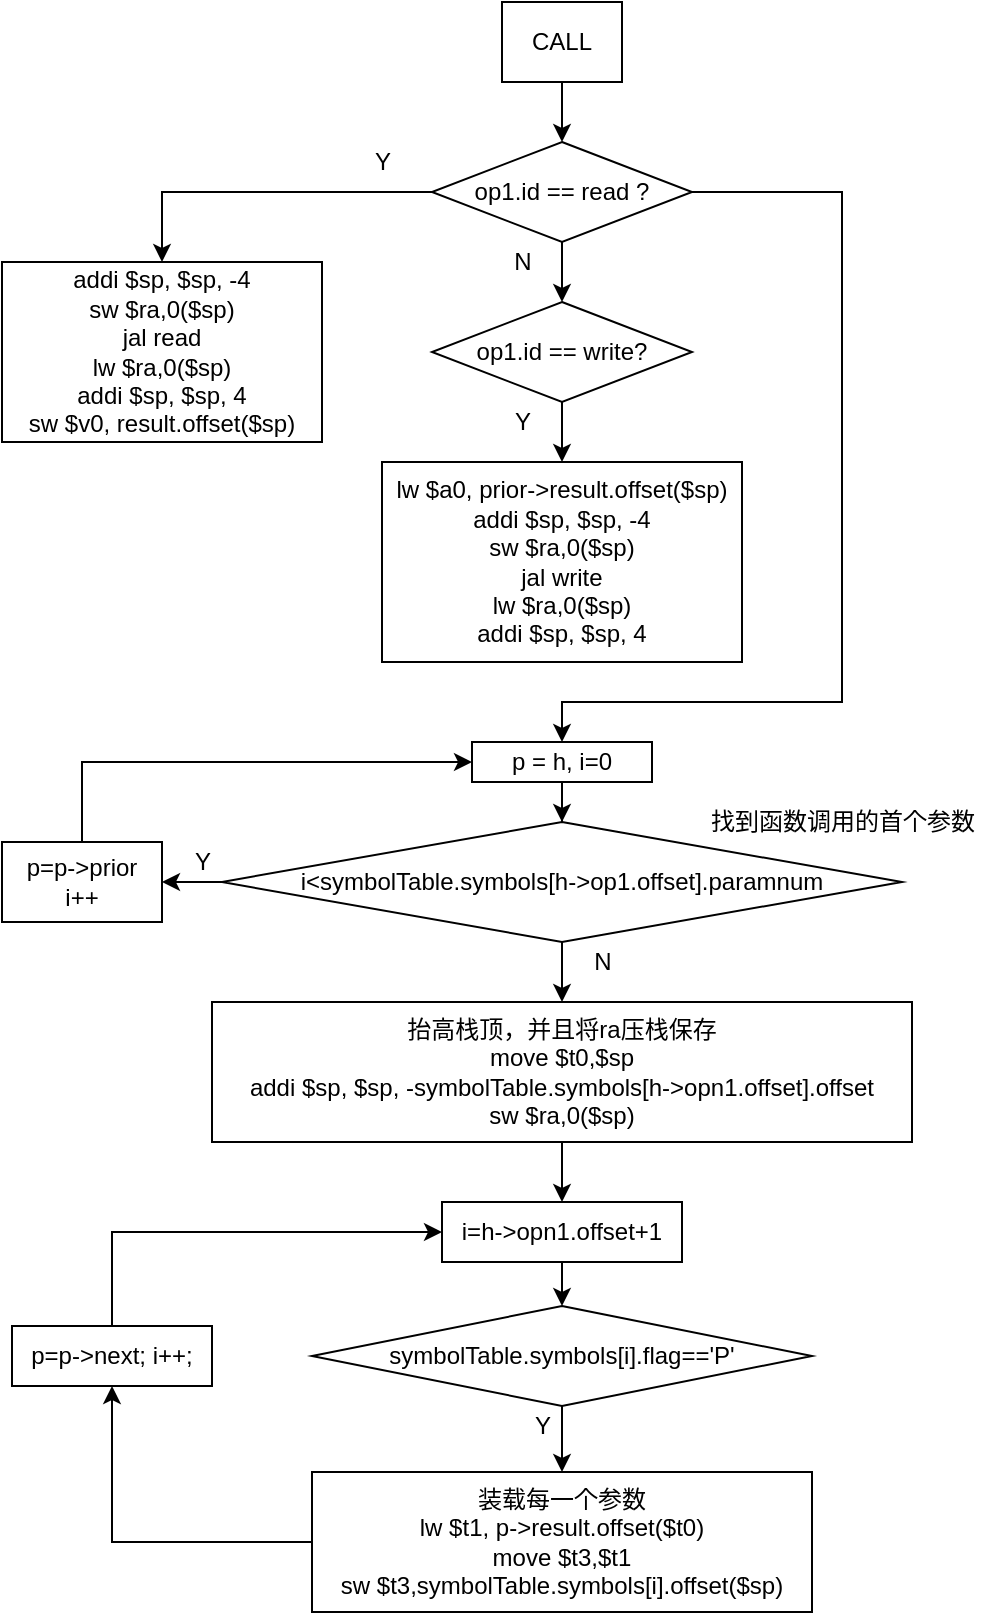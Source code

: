 <mxfile version="14.1.3" type="github">
  <diagram id="GfPdDBj2nY77ngwUE2eu" name="第 1 页">
    <mxGraphModel dx="711" dy="655" grid="1" gridSize="10" guides="1" tooltips="1" connect="1" arrows="1" fold="1" page="1" pageScale="1" pageWidth="2336" pageHeight="1654" math="0" shadow="0">
      <root>
        <mxCell id="0" />
        <mxCell id="1" parent="0" />
        <mxCell id="Vk-YHddnxNWAiO7JuI4h-3" style="edgeStyle=orthogonalEdgeStyle;rounded=0;orthogonalLoop=1;jettySize=auto;html=1;" edge="1" parent="1" source="Vk-YHddnxNWAiO7JuI4h-1" target="Vk-YHddnxNWAiO7JuI4h-2">
          <mxGeometry relative="1" as="geometry" />
        </mxCell>
        <mxCell id="Vk-YHddnxNWAiO7JuI4h-1" value="CALL" style="rounded=0;whiteSpace=wrap;html=1;" vertex="1" parent="1">
          <mxGeometry x="290" y="150" width="60" height="40" as="geometry" />
        </mxCell>
        <mxCell id="Vk-YHddnxNWAiO7JuI4h-5" style="edgeStyle=orthogonalEdgeStyle;rounded=0;orthogonalLoop=1;jettySize=auto;html=1;" edge="1" parent="1" source="Vk-YHddnxNWAiO7JuI4h-2" target="Vk-YHddnxNWAiO7JuI4h-4">
          <mxGeometry relative="1" as="geometry" />
        </mxCell>
        <mxCell id="Vk-YHddnxNWAiO7JuI4h-7" style="edgeStyle=orthogonalEdgeStyle;rounded=0;orthogonalLoop=1;jettySize=auto;html=1;fontFamily=Helvetica;fontSize=12;" edge="1" parent="1" source="Vk-YHddnxNWAiO7JuI4h-2" target="Vk-YHddnxNWAiO7JuI4h-6">
          <mxGeometry relative="1" as="geometry" />
        </mxCell>
        <mxCell id="Vk-YHddnxNWAiO7JuI4h-23" style="edgeStyle=orthogonalEdgeStyle;rounded=0;orthogonalLoop=1;jettySize=auto;html=1;entryX=0.5;entryY=0;entryDx=0;entryDy=0;fontFamily=Helvetica;fontSize=12;" edge="1" parent="1" source="Vk-YHddnxNWAiO7JuI4h-2" target="Vk-YHddnxNWAiO7JuI4h-15">
          <mxGeometry relative="1" as="geometry">
            <Array as="points">
              <mxPoint x="460" y="245" />
              <mxPoint x="460" y="500" />
              <mxPoint x="320" y="500" />
            </Array>
          </mxGeometry>
        </mxCell>
        <mxCell id="Vk-YHddnxNWAiO7JuI4h-2" value="op1.id == read ?" style="rhombus;whiteSpace=wrap;html=1;" vertex="1" parent="1">
          <mxGeometry x="255" y="220" width="130" height="50" as="geometry" />
        </mxCell>
        <mxCell id="Vk-YHddnxNWAiO7JuI4h-11" style="edgeStyle=orthogonalEdgeStyle;rounded=0;orthogonalLoop=1;jettySize=auto;html=1;fontFamily=Helvetica;fontSize=12;" edge="1" parent="1" source="Vk-YHddnxNWAiO7JuI4h-4" target="Vk-YHddnxNWAiO7JuI4h-10">
          <mxGeometry relative="1" as="geometry" />
        </mxCell>
        <mxCell id="Vk-YHddnxNWAiO7JuI4h-4" value="op1.id == write?" style="rhombus;whiteSpace=wrap;html=1;" vertex="1" parent="1">
          <mxGeometry x="255" y="300" width="130" height="50" as="geometry" />
        </mxCell>
        <mxCell id="Vk-YHddnxNWAiO7JuI4h-6" value="addi $sp, $sp, -4&#xa;sw $ra,0($sp)&#xa;jal read&#xa;lw $ra,0($sp)&#xa;addi $sp, $sp, 4&#xa;sw $v0, result.offset($sp)" style="rounded=0;whiteSpace=wrap;fontFamily=Helvetica;fontSize=12;" vertex="1" parent="1">
          <mxGeometry x="40" y="280" width="160" height="90" as="geometry" />
        </mxCell>
        <mxCell id="Vk-YHddnxNWAiO7JuI4h-8" value="Y" style="text;html=1;align=center;verticalAlign=middle;resizable=0;points=[];autosize=1;fontSize=12;fontFamily=Helvetica;" vertex="1" parent="1">
          <mxGeometry x="220" y="220" width="20" height="20" as="geometry" />
        </mxCell>
        <mxCell id="Vk-YHddnxNWAiO7JuI4h-9" value="N" style="text;html=1;align=center;verticalAlign=middle;resizable=0;points=[];autosize=1;fontSize=12;fontFamily=Helvetica;" vertex="1" parent="1">
          <mxGeometry x="290" y="270" width="20" height="20" as="geometry" />
        </mxCell>
        <mxCell id="Vk-YHddnxNWAiO7JuI4h-10" value="lw&amp;nbsp;$a0,&amp;nbsp;prior-&amp;gt;result.offset($sp)&lt;br&gt;addi&amp;nbsp;$sp,&amp;nbsp;$sp,&amp;nbsp;-4&lt;br&gt;sw&amp;nbsp;$ra,0($sp)&lt;br&gt;jal&amp;nbsp;write&lt;br&gt;lw&amp;nbsp;$ra,0($sp)&lt;br&gt;addi&amp;nbsp;$sp,&amp;nbsp;$sp,&amp;nbsp;4" style="whiteSpace=wrap;fontFamily=Helvetica;fontSize=12;html=1;" vertex="1" parent="1">
          <mxGeometry x="230" y="380" width="180" height="100" as="geometry" />
        </mxCell>
        <mxCell id="Vk-YHddnxNWAiO7JuI4h-12" value="Y" style="text;html=1;align=center;verticalAlign=middle;resizable=0;points=[];autosize=1;fontSize=12;fontFamily=Helvetica;" vertex="1" parent="1">
          <mxGeometry x="290" y="350" width="20" height="20" as="geometry" />
        </mxCell>
        <mxCell id="Vk-YHddnxNWAiO7JuI4h-17" style="edgeStyle=orthogonalEdgeStyle;rounded=0;orthogonalLoop=1;jettySize=auto;html=1;fontFamily=Helvetica;fontSize=12;" edge="1" parent="1" source="Vk-YHddnxNWAiO7JuI4h-13" target="Vk-YHddnxNWAiO7JuI4h-16">
          <mxGeometry relative="1" as="geometry" />
        </mxCell>
        <mxCell id="Vk-YHddnxNWAiO7JuI4h-25" style="edgeStyle=orthogonalEdgeStyle;rounded=0;orthogonalLoop=1;jettySize=auto;html=1;fontFamily=Helvetica;fontSize=12;" edge="1" parent="1" source="Vk-YHddnxNWAiO7JuI4h-13" target="Vk-YHddnxNWAiO7JuI4h-24">
          <mxGeometry relative="1" as="geometry" />
        </mxCell>
        <mxCell id="Vk-YHddnxNWAiO7JuI4h-13" value="i&amp;lt;symbolTable.symbols[h-&amp;gt;op1.offset].paramnum" style="rhombus;whiteSpace=wrap;fontFamily=Helvetica;fontSize=12;html=1;" vertex="1" parent="1">
          <mxGeometry x="150" y="560" width="340" height="60" as="geometry" />
        </mxCell>
        <mxCell id="Vk-YHddnxNWAiO7JuI4h-21" style="edgeStyle=orthogonalEdgeStyle;rounded=0;orthogonalLoop=1;jettySize=auto;html=1;entryX=0.5;entryY=0;entryDx=0;entryDy=0;fontFamily=Helvetica;fontSize=12;" edge="1" parent="1" source="Vk-YHddnxNWAiO7JuI4h-15" target="Vk-YHddnxNWAiO7JuI4h-13">
          <mxGeometry relative="1" as="geometry" />
        </mxCell>
        <mxCell id="Vk-YHddnxNWAiO7JuI4h-15" value="p = h, i=0" style="whiteSpace=wrap;fontFamily=Helvetica;fontSize=12;html=1;" vertex="1" parent="1">
          <mxGeometry x="275" y="520" width="90" height="20" as="geometry" />
        </mxCell>
        <mxCell id="Vk-YHddnxNWAiO7JuI4h-20" style="edgeStyle=orthogonalEdgeStyle;rounded=0;orthogonalLoop=1;jettySize=auto;html=1;fontFamily=Helvetica;fontSize=12;" edge="1" parent="1" source="Vk-YHddnxNWAiO7JuI4h-16" target="Vk-YHddnxNWAiO7JuI4h-15">
          <mxGeometry relative="1" as="geometry">
            <Array as="points">
              <mxPoint x="80" y="530" />
            </Array>
          </mxGeometry>
        </mxCell>
        <mxCell id="Vk-YHddnxNWAiO7JuI4h-16" value="p=p-&amp;gt;prior&lt;br&gt;i++" style="whiteSpace=wrap;fontFamily=Helvetica;fontSize=12;html=1;" vertex="1" parent="1">
          <mxGeometry x="40" y="570" width="80" height="40" as="geometry" />
        </mxCell>
        <mxCell id="Vk-YHddnxNWAiO7JuI4h-22" value="Y" style="text;html=1;align=center;verticalAlign=middle;resizable=0;points=[];autosize=1;fontSize=12;fontFamily=Helvetica;" vertex="1" parent="1">
          <mxGeometry x="130" y="570" width="20" height="20" as="geometry" />
        </mxCell>
        <mxCell id="Vk-YHddnxNWAiO7JuI4h-28" style="edgeStyle=orthogonalEdgeStyle;rounded=0;orthogonalLoop=1;jettySize=auto;html=1;entryX=0.5;entryY=0;entryDx=0;entryDy=0;fontFamily=Helvetica;fontSize=12;" edge="1" parent="1" source="Vk-YHddnxNWAiO7JuI4h-24" target="Vk-YHddnxNWAiO7JuI4h-27">
          <mxGeometry relative="1" as="geometry" />
        </mxCell>
        <mxCell id="Vk-YHddnxNWAiO7JuI4h-24" value="抬高栈顶，并且将ra压栈保存&lt;br&gt;move&amp;nbsp;$t0,$sp&lt;br&gt;addi&amp;nbsp;$sp,&amp;nbsp;$sp,&amp;nbsp;-symbolTable.symbols[h-&amp;gt;opn1.offset].offset&lt;br&gt;sw&amp;nbsp;$ra,0($sp)" style="whiteSpace=wrap;fontFamily=Helvetica;fontSize=12;html=1;" vertex="1" parent="1">
          <mxGeometry x="145" y="650" width="350" height="70" as="geometry" />
        </mxCell>
        <mxCell id="Vk-YHddnxNWAiO7JuI4h-26" value="找到函数调用的首个参数" style="text;html=1;align=center;verticalAlign=middle;resizable=0;points=[];autosize=1;fontSize=12;fontFamily=Helvetica;" vertex="1" parent="1">
          <mxGeometry x="385" y="550" width="150" height="20" as="geometry" />
        </mxCell>
        <mxCell id="Vk-YHddnxNWAiO7JuI4h-30" style="edgeStyle=orthogonalEdgeStyle;rounded=0;orthogonalLoop=1;jettySize=auto;html=1;entryX=0.5;entryY=0;entryDx=0;entryDy=0;fontFamily=Helvetica;fontSize=12;" edge="1" parent="1" source="Vk-YHddnxNWAiO7JuI4h-27" target="Vk-YHddnxNWAiO7JuI4h-29">
          <mxGeometry relative="1" as="geometry" />
        </mxCell>
        <mxCell id="Vk-YHddnxNWAiO7JuI4h-27" value="i=h-&amp;gt;opn1.offset+1" style="whiteSpace=wrap;fontFamily=Helvetica;fontSize=12;html=1;" vertex="1" parent="1">
          <mxGeometry x="260" y="750" width="120" height="30" as="geometry" />
        </mxCell>
        <mxCell id="Vk-YHddnxNWAiO7JuI4h-40" style="edgeStyle=orthogonalEdgeStyle;rounded=0;orthogonalLoop=1;jettySize=auto;html=1;entryX=0.5;entryY=0;entryDx=0;entryDy=0;fontFamily=Helvetica;fontSize=12;" edge="1" parent="1" source="Vk-YHddnxNWAiO7JuI4h-29" target="Vk-YHddnxNWAiO7JuI4h-39">
          <mxGeometry relative="1" as="geometry" />
        </mxCell>
        <mxCell id="Vk-YHddnxNWAiO7JuI4h-29" value="symbolTable.symbols[i].flag==&#39;P&#39;" style="rhombus;whiteSpace=wrap;fontFamily=Helvetica;fontSize=12;" vertex="1" parent="1">
          <mxGeometry x="195" y="802" width="250" height="50" as="geometry" />
        </mxCell>
        <mxCell id="Vk-YHddnxNWAiO7JuI4h-31" value="N" style="text;html=1;align=center;verticalAlign=middle;resizable=0;points=[];autosize=1;fontSize=12;fontFamily=Helvetica;" vertex="1" parent="1">
          <mxGeometry x="330" y="620" width="20" height="20" as="geometry" />
        </mxCell>
        <mxCell id="Vk-YHddnxNWAiO7JuI4h-35" style="edgeStyle=orthogonalEdgeStyle;rounded=0;orthogonalLoop=1;jettySize=auto;html=1;entryX=0;entryY=0.5;entryDx=0;entryDy=0;fontFamily=Helvetica;fontSize=12;" edge="1" parent="1" source="Vk-YHddnxNWAiO7JuI4h-33" target="Vk-YHddnxNWAiO7JuI4h-27">
          <mxGeometry relative="1" as="geometry">
            <Array as="points">
              <mxPoint x="95" y="765" />
            </Array>
          </mxGeometry>
        </mxCell>
        <mxCell id="Vk-YHddnxNWAiO7JuI4h-33" value="p=p-&amp;gt;next; i++;" style="whiteSpace=wrap;fontFamily=Helvetica;fontSize=12;html=1;" vertex="1" parent="1">
          <mxGeometry x="45" y="812" width="100" height="30" as="geometry" />
        </mxCell>
        <mxCell id="Vk-YHddnxNWAiO7JuI4h-36" value="Y" style="text;html=1;align=center;verticalAlign=middle;resizable=0;points=[];autosize=1;fontSize=12;fontFamily=Helvetica;" vertex="1" parent="1">
          <mxGeometry x="300" y="852" width="20" height="20" as="geometry" />
        </mxCell>
        <mxCell id="Vk-YHddnxNWAiO7JuI4h-41" style="edgeStyle=orthogonalEdgeStyle;rounded=0;orthogonalLoop=1;jettySize=auto;html=1;fontFamily=Helvetica;fontSize=12;" edge="1" parent="1" source="Vk-YHddnxNWAiO7JuI4h-39" target="Vk-YHddnxNWAiO7JuI4h-33">
          <mxGeometry relative="1" as="geometry" />
        </mxCell>
        <mxCell id="Vk-YHddnxNWAiO7JuI4h-39" value="装载每一个参数&lt;br&gt;lw&amp;nbsp;$t1,&amp;nbsp;p-&amp;gt;result.offset($t0)&lt;br&gt;move&amp;nbsp;$t3,$t1&lt;br&gt;sw&amp;nbsp;$t3,symbolTable.symbols[i].offset($sp)" style="whiteSpace=wrap;fontFamily=Helvetica;fontSize=12;html=1;" vertex="1" parent="1">
          <mxGeometry x="195" y="885" width="250" height="70" as="geometry" />
        </mxCell>
      </root>
    </mxGraphModel>
  </diagram>
</mxfile>
